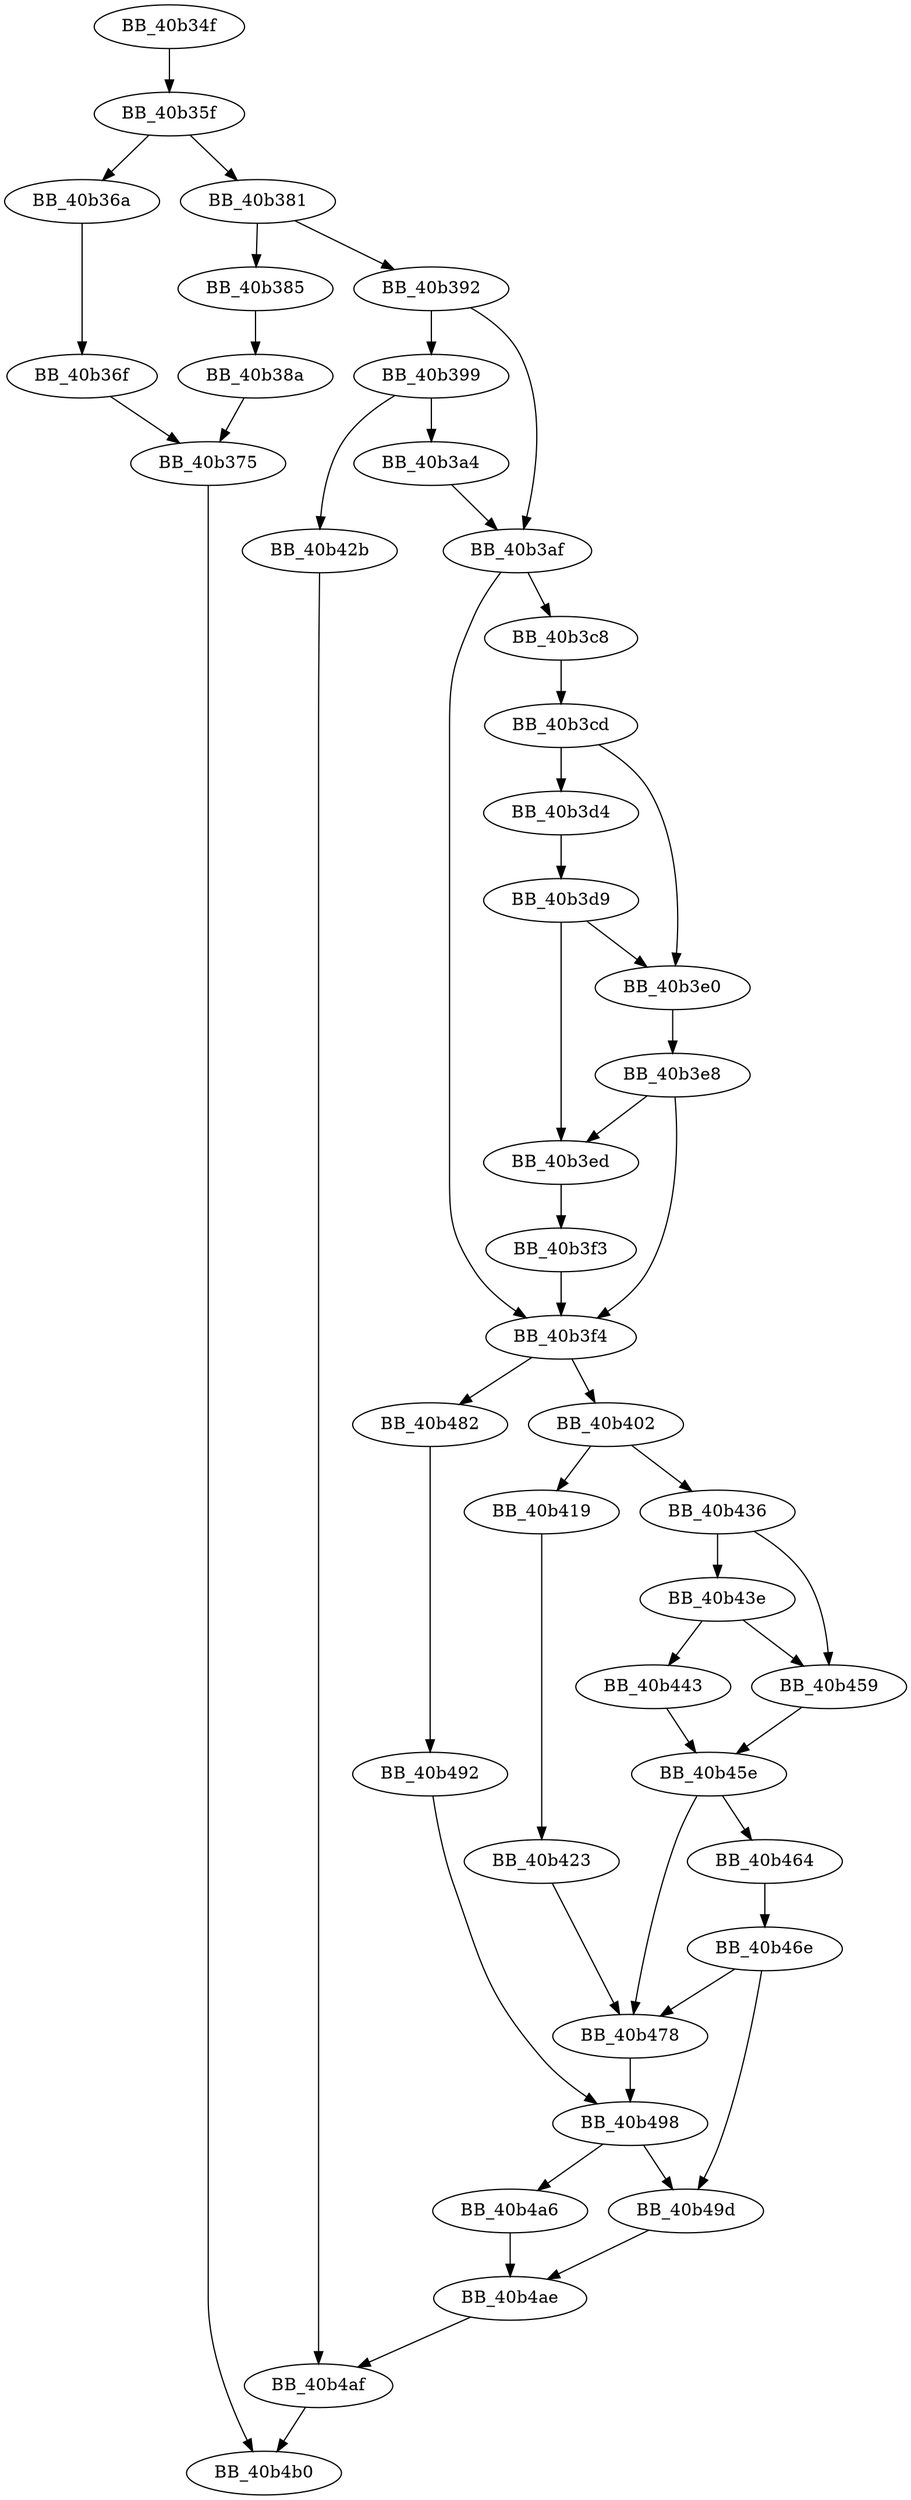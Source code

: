 DiGraph __flsbuf{
BB_40b34f->BB_40b35f
BB_40b35f->BB_40b36a
BB_40b35f->BB_40b381
BB_40b36a->BB_40b36f
BB_40b36f->BB_40b375
BB_40b375->BB_40b4b0
BB_40b381->BB_40b385
BB_40b381->BB_40b392
BB_40b385->BB_40b38a
BB_40b38a->BB_40b375
BB_40b392->BB_40b399
BB_40b392->BB_40b3af
BB_40b399->BB_40b3a4
BB_40b399->BB_40b42b
BB_40b3a4->BB_40b3af
BB_40b3af->BB_40b3c8
BB_40b3af->BB_40b3f4
BB_40b3c8->BB_40b3cd
BB_40b3cd->BB_40b3d4
BB_40b3cd->BB_40b3e0
BB_40b3d4->BB_40b3d9
BB_40b3d9->BB_40b3e0
BB_40b3d9->BB_40b3ed
BB_40b3e0->BB_40b3e8
BB_40b3e8->BB_40b3ed
BB_40b3e8->BB_40b3f4
BB_40b3ed->BB_40b3f3
BB_40b3f3->BB_40b3f4
BB_40b3f4->BB_40b402
BB_40b3f4->BB_40b482
BB_40b402->BB_40b419
BB_40b402->BB_40b436
BB_40b419->BB_40b423
BB_40b423->BB_40b478
BB_40b42b->BB_40b4af
BB_40b436->BB_40b43e
BB_40b436->BB_40b459
BB_40b43e->BB_40b443
BB_40b43e->BB_40b459
BB_40b443->BB_40b45e
BB_40b459->BB_40b45e
BB_40b45e->BB_40b464
BB_40b45e->BB_40b478
BB_40b464->BB_40b46e
BB_40b46e->BB_40b478
BB_40b46e->BB_40b49d
BB_40b478->BB_40b498
BB_40b482->BB_40b492
BB_40b492->BB_40b498
BB_40b498->BB_40b49d
BB_40b498->BB_40b4a6
BB_40b49d->BB_40b4ae
BB_40b4a6->BB_40b4ae
BB_40b4ae->BB_40b4af
BB_40b4af->BB_40b4b0
}
